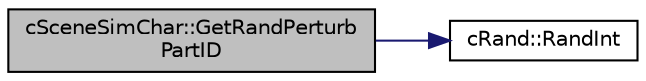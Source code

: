 digraph "cSceneSimChar::GetRandPerturbPartID"
{
 // LATEX_PDF_SIZE
  edge [fontname="Helvetica",fontsize="10",labelfontname="Helvetica",labelfontsize="10"];
  node [fontname="Helvetica",fontsize="10",shape=record];
  rankdir="LR";
  Node1 [label="cSceneSimChar::GetRandPerturb\lPartID",height=0.2,width=0.4,color="black", fillcolor="grey75", style="filled", fontcolor="black",tooltip=" "];
  Node1 -> Node2 [color="midnightblue",fontsize="10",style="solid",fontname="Helvetica"];
  Node2 [label="cRand::RandInt",height=0.2,width=0.4,color="black", fillcolor="white", style="filled",URL="$classc_rand.html#a09e05343a1c864cb406148706ed2d034",tooltip=" "];
}
